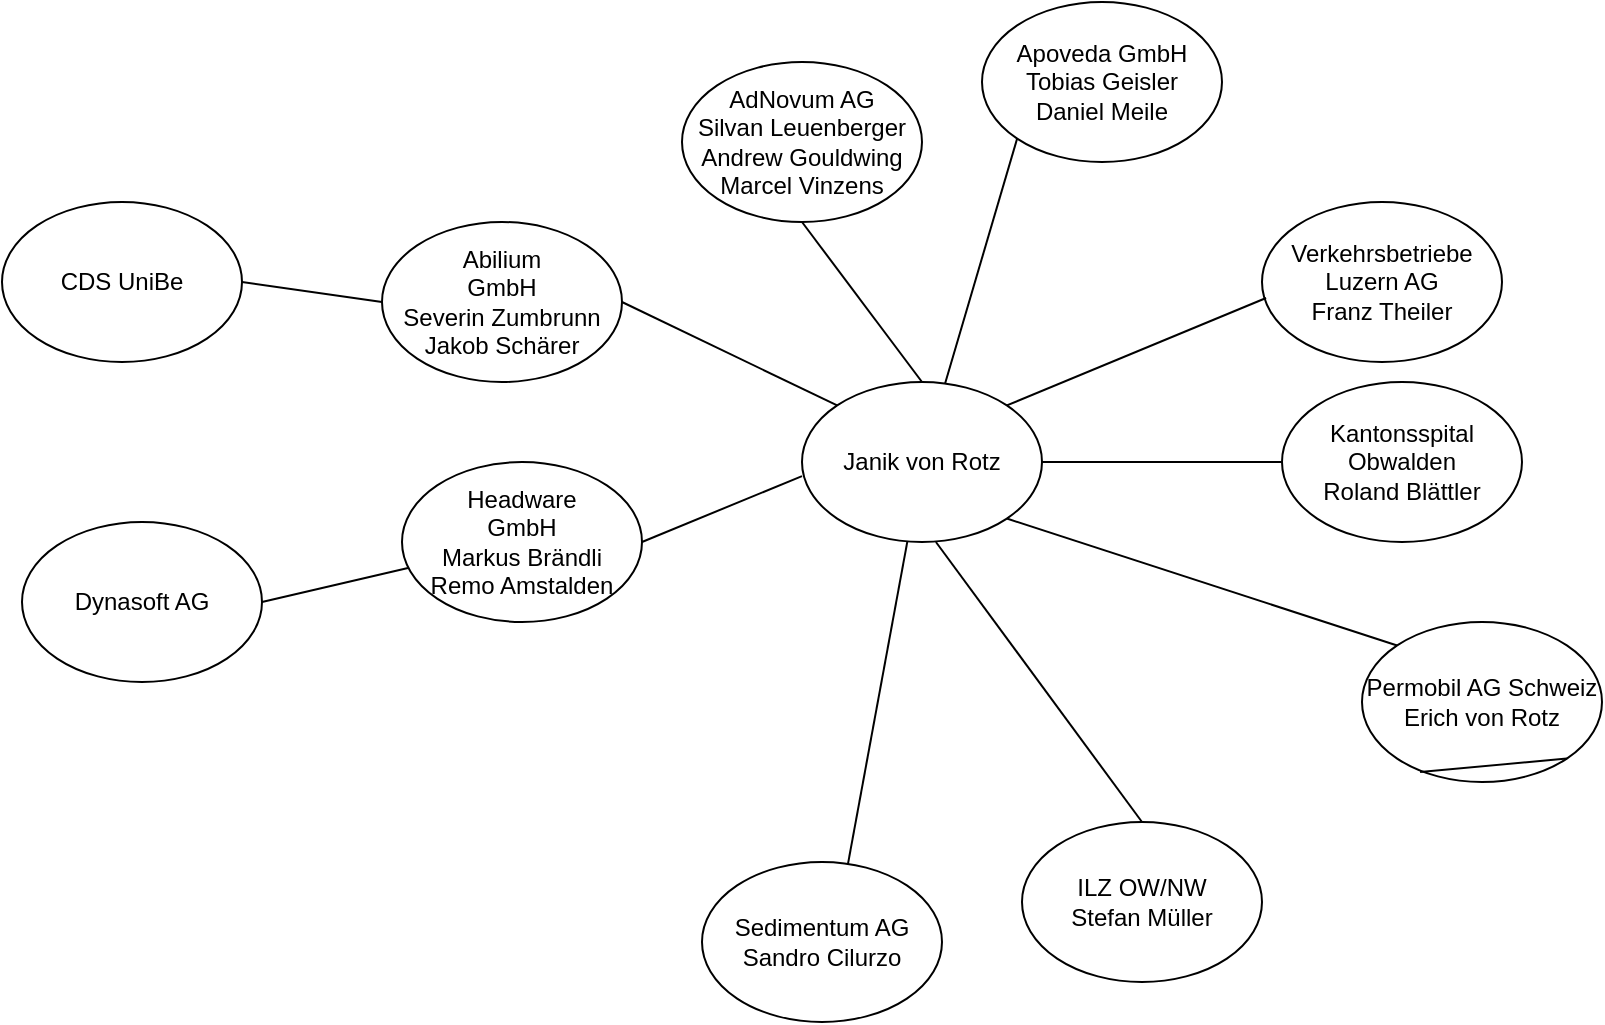 <mxfile version="12.2.7" type="github" pages="1">
  <diagram name="Page-1" id="42789a77-a242-8287-6e28-9cd8cfd52e62">
    <mxGraphModel dx="932" dy="614" grid="1" gridSize="10" guides="1" tooltips="1" connect="1" arrows="1" fold="1" page="1" pageScale="1" pageWidth="1100" pageHeight="850" background="#ffffff" math="0" shadow="0">
      <root>
        <mxCell id="0"/>
        <mxCell id="1" parent="0"/>
        <mxCell id="U_3eeoUp6OMtoiEWqaUz-1" value="Janik von Rotz" style="ellipse;whiteSpace=wrap;html=1;" parent="1" vertex="1">
          <mxGeometry x="450" y="250" width="120" height="80" as="geometry"/>
        </mxCell>
        <mxCell id="U_3eeoUp6OMtoiEWqaUz-2" value="&lt;div&gt;Abilium&lt;/div&gt;&lt;div&gt;GmbH&lt;/div&gt;&lt;div&gt;Severin Zumbrunn&lt;br&gt;Jakob Schärer&lt;br&gt;&lt;/div&gt;" style="ellipse;whiteSpace=wrap;html=1;" parent="1" vertex="1">
          <mxGeometry x="240" y="170" width="120" height="80" as="geometry"/>
        </mxCell>
        <mxCell id="U_3eeoUp6OMtoiEWqaUz-3" value="" style="endArrow=none;html=1;entryX=0;entryY=0;entryDx=0;entryDy=0;exitX=1;exitY=0.5;exitDx=0;exitDy=0;" parent="1" source="U_3eeoUp6OMtoiEWqaUz-2" target="U_3eeoUp6OMtoiEWqaUz-1" edge="1">
          <mxGeometry width="50" height="50" relative="1" as="geometry">
            <mxPoint x="240" y="420" as="sourcePoint"/>
            <mxPoint x="290" y="370" as="targetPoint"/>
          </mxGeometry>
        </mxCell>
        <mxCell id="U_3eeoUp6OMtoiEWqaUz-4" style="edgeStyle=orthogonalEdgeStyle;rounded=0;orthogonalLoop=1;jettySize=auto;html=1;exitX=0.5;exitY=1;exitDx=0;exitDy=0;" parent="1" source="U_3eeoUp6OMtoiEWqaUz-2" target="U_3eeoUp6OMtoiEWqaUz-2" edge="1">
          <mxGeometry relative="1" as="geometry"/>
        </mxCell>
        <mxCell id="U_3eeoUp6OMtoiEWqaUz-5" value="Headware&lt;br&gt;GmbH&lt;br&gt;Markus Brändli&lt;br&gt;Remo Amstalden" style="ellipse;whiteSpace=wrap;html=1;" parent="1" vertex="1">
          <mxGeometry x="250" y="290" width="120" height="80" as="geometry"/>
        </mxCell>
        <mxCell id="U_3eeoUp6OMtoiEWqaUz-8" value="Dynasoft AG" style="ellipse;whiteSpace=wrap;html=1;" parent="1" vertex="1">
          <mxGeometry x="60" y="320" width="120" height="80" as="geometry"/>
        </mxCell>
        <mxCell id="U_3eeoUp6OMtoiEWqaUz-9" value="" style="endArrow=none;html=1;exitX=1;exitY=0.5;exitDx=0;exitDy=0;entryX=0.025;entryY=0.663;entryDx=0;entryDy=0;entryPerimeter=0;" parent="1" source="U_3eeoUp6OMtoiEWqaUz-8" target="U_3eeoUp6OMtoiEWqaUz-5" edge="1">
          <mxGeometry width="50" height="50" relative="1" as="geometry">
            <mxPoint x="150" y="410" as="sourcePoint"/>
            <mxPoint x="200" y="360" as="targetPoint"/>
          </mxGeometry>
        </mxCell>
        <mxCell id="U_3eeoUp6OMtoiEWqaUz-10" value="" style="endArrow=none;html=1;exitX=1;exitY=0.5;exitDx=0;exitDy=0;entryX=0;entryY=0.588;entryDx=0;entryDy=0;entryPerimeter=0;" parent="1" source="U_3eeoUp6OMtoiEWqaUz-5" target="U_3eeoUp6OMtoiEWqaUz-1" edge="1">
          <mxGeometry width="50" height="50" relative="1" as="geometry">
            <mxPoint x="370" y="360" as="sourcePoint"/>
            <mxPoint x="420" y="310" as="targetPoint"/>
          </mxGeometry>
        </mxCell>
        <mxCell id="U_3eeoUp6OMtoiEWqaUz-13" value="CDS UniBe" style="ellipse;whiteSpace=wrap;html=1;" parent="1" vertex="1">
          <mxGeometry x="50" y="160" width="120" height="80" as="geometry"/>
        </mxCell>
        <mxCell id="U_3eeoUp6OMtoiEWqaUz-14" value="" style="endArrow=none;html=1;entryX=1;entryY=0.5;entryDx=0;entryDy=0;exitX=0;exitY=0.5;exitDx=0;exitDy=0;" parent="1" source="U_3eeoUp6OMtoiEWqaUz-2" target="U_3eeoUp6OMtoiEWqaUz-13" edge="1">
          <mxGeometry width="50" height="50" relative="1" as="geometry">
            <mxPoint x="410" y="140" as="sourcePoint"/>
            <mxPoint x="460" y="90" as="targetPoint"/>
          </mxGeometry>
        </mxCell>
        <mxCell id="U_3eeoUp6OMtoiEWqaUz-16" value="" style="endArrow=none;html=1;entryX=1;entryY=1;entryDx=0;entryDy=0;exitX=0;exitY=0;exitDx=0;exitDy=0;" parent="1" source="U_3eeoUp6OMtoiEWqaUz-17" target="U_3eeoUp6OMtoiEWqaUz-1" edge="1">
          <mxGeometry width="50" height="50" relative="1" as="geometry">
            <mxPoint x="600" y="380" as="sourcePoint"/>
            <mxPoint x="650" y="330" as="targetPoint"/>
          </mxGeometry>
        </mxCell>
        <mxCell id="U_3eeoUp6OMtoiEWqaUz-17" value="&lt;div&gt;Permobil AG Schweiz&lt;/div&gt;&lt;div&gt;Erich von Rotz&lt;br&gt;&lt;/div&gt;" style="ellipse;whiteSpace=wrap;html=1;" parent="1" vertex="1">
          <mxGeometry x="730" y="370" width="120" height="80" as="geometry"/>
        </mxCell>
        <mxCell id="U_3eeoUp6OMtoiEWqaUz-18" value="" style="endArrow=none;html=1;exitX=1;exitY=1;exitDx=0;exitDy=0;entryX=0.242;entryY=0.063;entryDx=0;entryDy=0;entryPerimeter=0;" parent="1" source="U_3eeoUp6OMtoiEWqaUz-17" edge="1">
          <mxGeometry width="50" height="50" relative="1" as="geometry">
            <mxPoint x="820" y="470" as="sourcePoint"/>
            <mxPoint x="759.04" y="445.04" as="targetPoint"/>
          </mxGeometry>
        </mxCell>
        <mxCell id="U_3eeoUp6OMtoiEWqaUz-19" value="&lt;div&gt;Verkehrsbetriebe Luzern AG&lt;/div&gt;&lt;div&gt;Franz Theiler&lt;br&gt;&lt;/div&gt;" style="ellipse;whiteSpace=wrap;html=1;" parent="1" vertex="1">
          <mxGeometry x="680" y="160" width="120" height="80" as="geometry"/>
        </mxCell>
        <mxCell id="U_3eeoUp6OMtoiEWqaUz-21" value="" style="endArrow=none;html=1;exitX=1;exitY=0;exitDx=0;exitDy=0;entryX=0.017;entryY=0.6;entryDx=0;entryDy=0;entryPerimeter=0;" parent="1" source="U_3eeoUp6OMtoiEWqaUz-1" target="U_3eeoUp6OMtoiEWqaUz-19" edge="1">
          <mxGeometry width="50" height="50" relative="1" as="geometry">
            <mxPoint x="560" y="260" as="sourcePoint"/>
            <mxPoint x="610" y="210" as="targetPoint"/>
          </mxGeometry>
        </mxCell>
        <mxCell id="U_3eeoUp6OMtoiEWqaUz-23" value="&lt;div&gt;AdNovum AG&lt;/div&gt;&lt;div&gt;Silvan Leuenberger&lt;/div&gt;&lt;div&gt;Andrew Gouldwing&lt;/div&gt;&lt;div&gt;Marcel Vinzens&lt;br&gt;&lt;/div&gt;" style="ellipse;whiteSpace=wrap;html=1;" parent="1" vertex="1">
          <mxGeometry x="390" y="90" width="120" height="80" as="geometry"/>
        </mxCell>
        <mxCell id="U_3eeoUp6OMtoiEWqaUz-24" value="" style="endArrow=none;html=1;entryX=0.5;entryY=1;entryDx=0;entryDy=0;exitX=0.5;exitY=0;exitDx=0;exitDy=0;" parent="1" source="U_3eeoUp6OMtoiEWqaUz-1" target="U_3eeoUp6OMtoiEWqaUz-23" edge="1">
          <mxGeometry width="50" height="50" relative="1" as="geometry">
            <mxPoint x="480" y="240" as="sourcePoint"/>
            <mxPoint x="530" y="190" as="targetPoint"/>
          </mxGeometry>
        </mxCell>
        <mxCell id="U_3eeoUp6OMtoiEWqaUz-29" value="&lt;div&gt;Kantonsspital Obwalden&lt;/div&gt;&lt;div&gt;Roland Blättler&lt;br&gt;&lt;/div&gt;" style="ellipse;whiteSpace=wrap;html=1;" parent="1" vertex="1">
          <mxGeometry x="690" y="250" width="120" height="80" as="geometry"/>
        </mxCell>
        <mxCell id="U_3eeoUp6OMtoiEWqaUz-30" value="" style="endArrow=none;html=1;exitX=1;exitY=0.5;exitDx=0;exitDy=0;entryX=0;entryY=0.5;entryDx=0;entryDy=0;" parent="1" source="U_3eeoUp6OMtoiEWqaUz-1" target="U_3eeoUp6OMtoiEWqaUz-29" edge="1">
          <mxGeometry width="50" height="50" relative="1" as="geometry">
            <mxPoint x="640" y="340" as="sourcePoint"/>
            <mxPoint x="690" y="290" as="targetPoint"/>
          </mxGeometry>
        </mxCell>
        <mxCell id="U_3eeoUp6OMtoiEWqaUz-33" value="&lt;div&gt;ILZ OW/NW&lt;/div&gt;&lt;div&gt;Stefan Müller&lt;br&gt;&lt;/div&gt;" style="ellipse;whiteSpace=wrap;html=1;" parent="1" vertex="1">
          <mxGeometry x="560" y="470" width="120" height="80" as="geometry"/>
        </mxCell>
        <mxCell id="U_3eeoUp6OMtoiEWqaUz-35" value="" style="endArrow=none;html=1;entryX=0.558;entryY=1;entryDx=0;entryDy=0;entryPerimeter=0;exitX=0.5;exitY=0;exitDx=0;exitDy=0;" parent="1" source="U_3eeoUp6OMtoiEWqaUz-33" target="U_3eeoUp6OMtoiEWqaUz-1" edge="1">
          <mxGeometry width="50" height="50" relative="1" as="geometry">
            <mxPoint x="520" y="420" as="sourcePoint"/>
            <mxPoint x="570" y="370" as="targetPoint"/>
          </mxGeometry>
        </mxCell>
        <mxCell id="U_3eeoUp6OMtoiEWqaUz-41" value="&lt;div&gt;Apoveda GmbH&lt;/div&gt;&lt;div&gt;Tobias Geisler&lt;/div&gt;&lt;div&gt;Daniel Meile&lt;br&gt;&lt;/div&gt;" style="ellipse;whiteSpace=wrap;html=1;" parent="1" vertex="1">
          <mxGeometry x="540" y="60" width="120" height="80" as="geometry"/>
        </mxCell>
        <mxCell id="U_3eeoUp6OMtoiEWqaUz-44" value="" style="endArrow=none;html=1;entryX=0;entryY=1;entryDx=0;entryDy=0;" parent="1" source="U_3eeoUp6OMtoiEWqaUz-1" target="U_3eeoUp6OMtoiEWqaUz-41" edge="1">
          <mxGeometry width="50" height="50" relative="1" as="geometry">
            <mxPoint x="620" y="160" as="sourcePoint"/>
            <mxPoint x="670" y="110" as="targetPoint"/>
          </mxGeometry>
        </mxCell>
        <mxCell id="U737juosBFT6chBKeV1L-1" value="&lt;div&gt;Sedimentum AG&lt;/div&gt;&lt;div&gt;Sandro Cilurzo&lt;br&gt;&lt;/div&gt;" style="ellipse;whiteSpace=wrap;html=1;" parent="1" vertex="1">
          <mxGeometry x="400" y="490" width="120" height="80" as="geometry"/>
        </mxCell>
        <mxCell id="U737juosBFT6chBKeV1L-3" value="" style="endArrow=none;html=1;exitX=0.608;exitY=0.013;exitDx=0;exitDy=0;exitPerimeter=0;" parent="1" source="U737juosBFT6chBKeV1L-1" target="U_3eeoUp6OMtoiEWqaUz-1" edge="1">
          <mxGeometry width="50" height="50" relative="1" as="geometry">
            <mxPoint x="530" y="590" as="sourcePoint"/>
            <mxPoint x="580" y="540" as="targetPoint"/>
          </mxGeometry>
        </mxCell>
      </root>
    </mxGraphModel>
  </diagram>
</mxfile>
